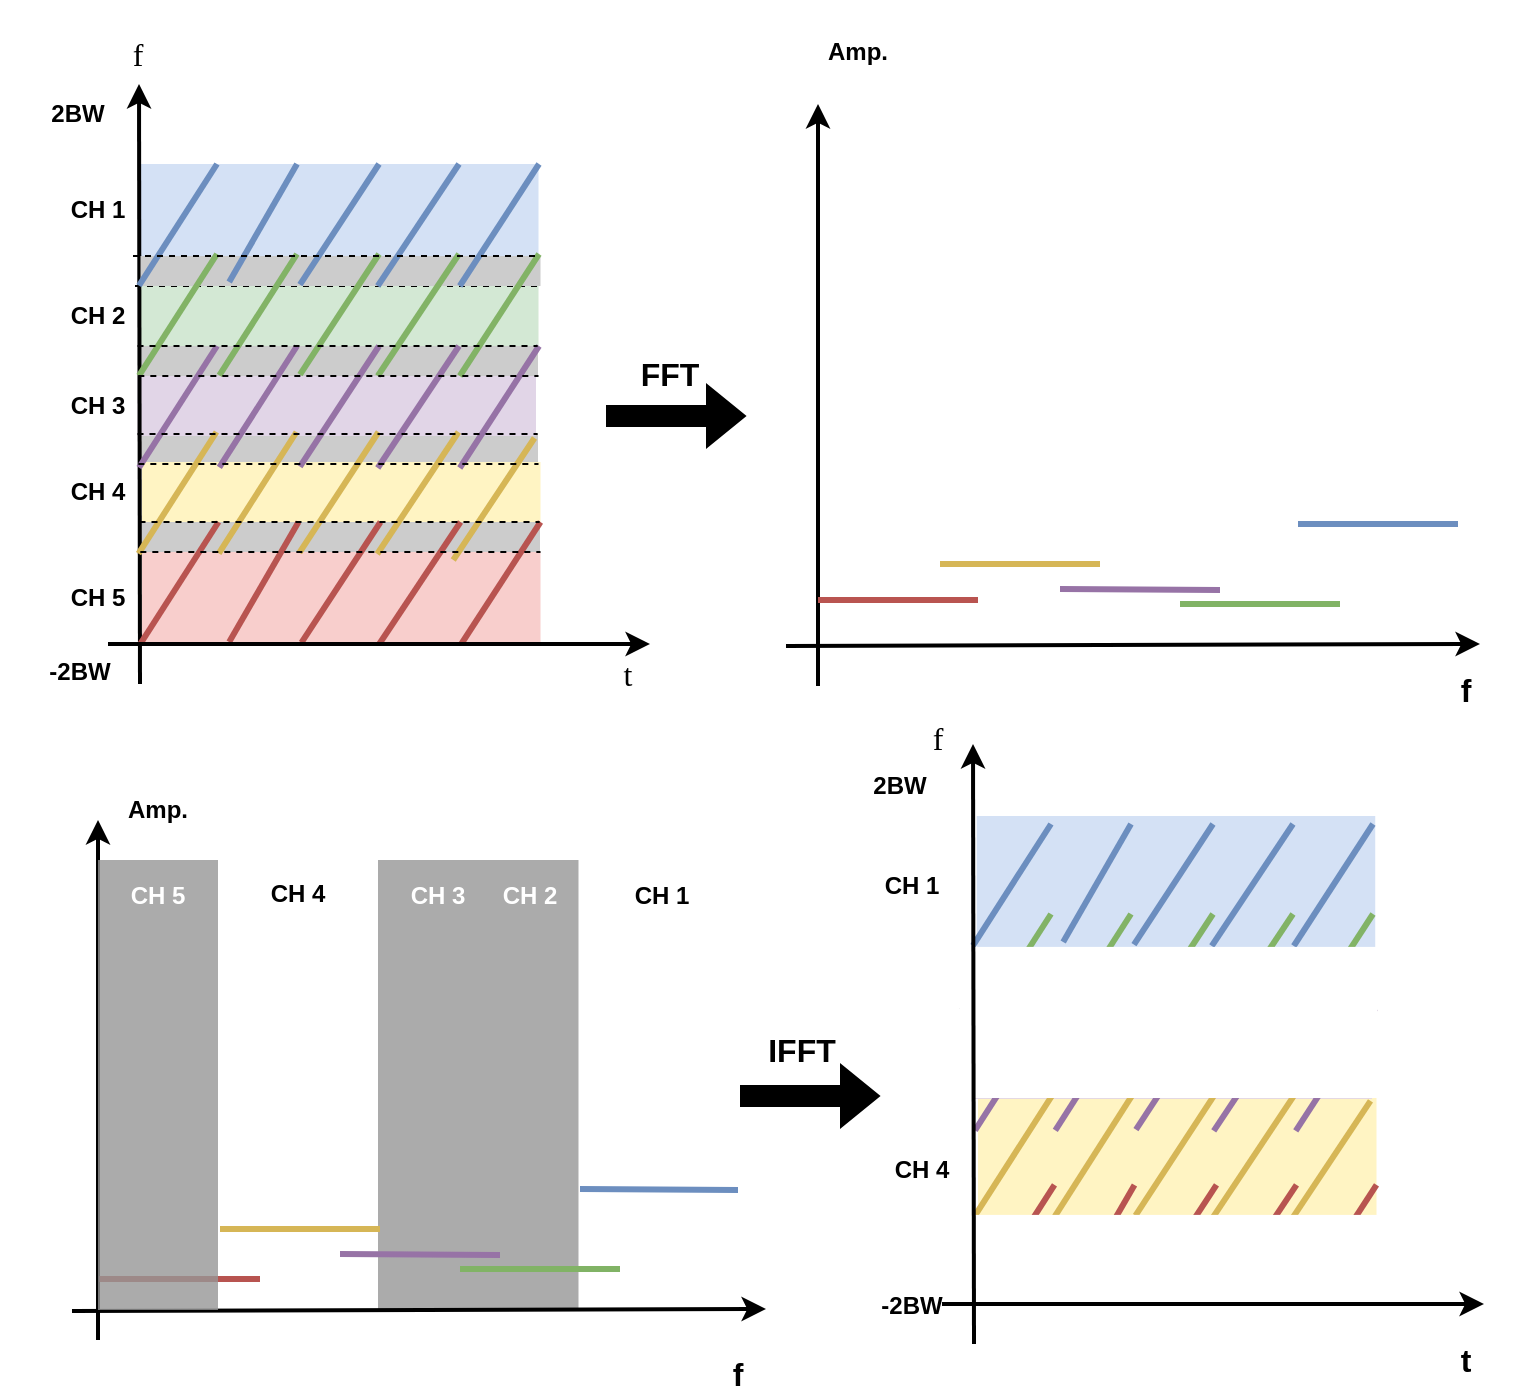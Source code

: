 <mxfile version="24.4.3" type="github">
  <diagram name="第 1 页" id="VxNEleHXGu8UuXWeugi7">
    <mxGraphModel dx="1297" dy="712" grid="1" gridSize="10" guides="1" tooltips="1" connect="1" arrows="1" fold="1" page="1" pageScale="1" pageWidth="827" pageHeight="1169" math="0" shadow="0">
      <root>
        <mxCell id="0" />
        <mxCell id="1" parent="0" />
        <mxCell id="XbkIyCVHTv0LO2_xPqWA-14" value="" style="group;strokeColor=none;fillColor=#969696;fontColor=#ffffff;container=0;dashed=1;opacity=80;" parent="1" vertex="1" connectable="0">
          <mxGeometry x="220" y="440" width="100.25" height="225" as="geometry" />
        </mxCell>
        <mxCell id="XbkIyCVHTv0LO2_xPqWA-61" value="&lt;b&gt;&lt;font style=&quot;font-size: 16px;&quot;&gt;FFT&lt;/font&gt;&lt;/b&gt;" style="text;strokeColor=none;align=center;fillColor=none;html=1;verticalAlign=middle;whiteSpace=wrap;rounded=0;" parent="1" vertex="1">
          <mxGeometry x="336" y="182" width="60" height="30" as="geometry" />
        </mxCell>
        <mxCell id="XbkIyCVHTv0LO2_xPqWA-70" value="" style="endArrow=classic;html=1;rounded=0;strokeWidth=2;" parent="1" edge="1">
          <mxGeometry width="50" height="50" relative="1" as="geometry">
            <mxPoint x="440" y="353" as="sourcePoint" />
            <mxPoint x="440" y="62" as="targetPoint" />
          </mxGeometry>
        </mxCell>
        <mxCell id="XbkIyCVHTv0LO2_xPqWA-98" value="" style="endArrow=classic;html=1;rounded=0;strokeWidth=2;" parent="1" edge="1">
          <mxGeometry width="50" height="50" relative="1" as="geometry">
            <mxPoint x="424" y="333" as="sourcePoint" />
            <mxPoint x="771" y="332" as="targetPoint" />
          </mxGeometry>
        </mxCell>
        <mxCell id="XbkIyCVHTv0LO2_xPqWA-100" value="&lt;font face=&quot;Helvetica&quot;&gt;&lt;b&gt;Amp.&lt;/b&gt;&lt;/font&gt;" style="text;strokeColor=none;align=center;fillColor=none;html=1;verticalAlign=middle;whiteSpace=wrap;rounded=0;" parent="1" vertex="1">
          <mxGeometry x="430" y="10" width="60" height="52" as="geometry" />
        </mxCell>
        <mxCell id="XbkIyCVHTv0LO2_xPqWA-101" value="&lt;font face=&quot;Helvetica&quot; style=&quot;font-size: 16px;&quot;&gt;&lt;b&gt;f&lt;/b&gt;&lt;/font&gt;" style="text;strokeColor=none;align=center;fillColor=none;html=1;verticalAlign=middle;whiteSpace=wrap;rounded=0;" parent="1" vertex="1">
          <mxGeometry x="750" y="347.5" width="28" height="14.5" as="geometry" />
        </mxCell>
        <mxCell id="XbkIyCVHTv0LO2_xPqWA-103" value="" style="endArrow=none;html=1;rounded=0;strokeWidth=3;strokeColor=#d6b656;exitX=0.008;exitY=0.972;exitDx=0;exitDy=0;exitPerimeter=0;fillColor=#f8cecc;" parent="1" edge="1">
          <mxGeometry width="50" height="50" relative="1" as="geometry">
            <mxPoint x="501.002" y="292" as="sourcePoint" />
            <mxPoint x="581" y="292" as="targetPoint" />
          </mxGeometry>
        </mxCell>
        <mxCell id="XbkIyCVHTv0LO2_xPqWA-104" value="" style="endArrow=none;html=1;rounded=0;strokeWidth=3;strokeColor=#9773a6;exitX=0.008;exitY=0.972;exitDx=0;exitDy=0;exitPerimeter=0;fillColor=#f8cecc;" parent="1" edge="1">
          <mxGeometry width="50" height="50" relative="1" as="geometry">
            <mxPoint x="561.002" y="304.5" as="sourcePoint" />
            <mxPoint x="641" y="305" as="targetPoint" />
          </mxGeometry>
        </mxCell>
        <mxCell id="XbkIyCVHTv0LO2_xPqWA-105" value="" style="endArrow=none;html=1;rounded=0;strokeWidth=3;strokeColor=#81b365;exitX=0.008;exitY=0.972;exitDx=0;exitDy=0;exitPerimeter=0;fillColor=#f8cecc;" parent="1" edge="1">
          <mxGeometry width="50" height="50" relative="1" as="geometry">
            <mxPoint x="621.002" y="312" as="sourcePoint" />
            <mxPoint x="701" y="312" as="targetPoint" />
          </mxGeometry>
        </mxCell>
        <mxCell id="XbkIyCVHTv0LO2_xPqWA-106" value="" style="endArrow=none;html=1;rounded=0;strokeWidth=3;strokeColor=#6c8ebf;exitX=0.008;exitY=0.972;exitDx=0;exitDy=0;exitPerimeter=0;fillColor=#f8cecc;" parent="1" edge="1">
          <mxGeometry width="50" height="50" relative="1" as="geometry">
            <mxPoint x="680.002" y="272" as="sourcePoint" />
            <mxPoint x="760" y="272" as="targetPoint" />
          </mxGeometry>
        </mxCell>
        <mxCell id="31BAXKI34DxPGChQAaCB-3" value="" style="endArrow=classic;html=1;rounded=0;strokeWidth=2;" edge="1" parent="1">
          <mxGeometry width="50" height="50" relative="1" as="geometry">
            <mxPoint x="80" y="680" as="sourcePoint" />
            <mxPoint x="80" y="420" as="targetPoint" />
          </mxGeometry>
        </mxCell>
        <mxCell id="31BAXKI34DxPGChQAaCB-4" value="" style="endArrow=classic;html=1;rounded=0;strokeWidth=2;" edge="1" parent="1">
          <mxGeometry width="50" height="50" relative="1" as="geometry">
            <mxPoint x="67" y="665.5" as="sourcePoint" />
            <mxPoint x="414" y="664.5" as="targetPoint" />
          </mxGeometry>
        </mxCell>
        <mxCell id="31BAXKI34DxPGChQAaCB-5" value="&lt;font face=&quot;Helvetica&quot;&gt;&lt;b&gt;Amp.&lt;/b&gt;&lt;/font&gt;" style="text;strokeColor=none;align=center;fillColor=none;html=1;verticalAlign=middle;whiteSpace=wrap;rounded=0;" vertex="1" parent="1">
          <mxGeometry x="80" y="400" width="60" height="30" as="geometry" />
        </mxCell>
        <mxCell id="31BAXKI34DxPGChQAaCB-6" value="&lt;font face=&quot;Helvetica&quot; style=&quot;font-size: 16px;&quot;&gt;&lt;b&gt;f&lt;/b&gt;&lt;/font&gt;" style="text;strokeColor=none;align=center;fillColor=none;html=1;verticalAlign=middle;whiteSpace=wrap;rounded=0;" vertex="1" parent="1">
          <mxGeometry x="386" y="690" width="28" height="14.5" as="geometry" />
        </mxCell>
        <mxCell id="31BAXKI34DxPGChQAaCB-7" value="" style="endArrow=none;html=1;rounded=0;strokeWidth=3;strokeColor=#b85450;exitX=0.008;exitY=0.972;exitDx=0;exitDy=0;exitPerimeter=0;fillColor=#f8cecc;" edge="1" parent="1">
          <mxGeometry width="50" height="50" relative="1" as="geometry">
            <mxPoint x="80.752" y="649.5" as="sourcePoint" />
            <mxPoint x="161" y="649.5" as="targetPoint" />
          </mxGeometry>
        </mxCell>
        <mxCell id="31BAXKI34DxPGChQAaCB-8" value="" style="endArrow=none;html=1;rounded=0;strokeWidth=3;strokeColor=#d6b656;exitX=0.008;exitY=0.972;exitDx=0;exitDy=0;exitPerimeter=0;fillColor=#f8cecc;" edge="1" parent="1">
          <mxGeometry width="50" height="50" relative="1" as="geometry">
            <mxPoint x="141.002" y="624.5" as="sourcePoint" />
            <mxPoint x="221" y="624.5" as="targetPoint" />
          </mxGeometry>
        </mxCell>
        <mxCell id="31BAXKI34DxPGChQAaCB-9" value="" style="endArrow=none;html=1;rounded=0;strokeWidth=3;strokeColor=#9773a6;exitX=0.008;exitY=0.972;exitDx=0;exitDy=0;exitPerimeter=0;fillColor=#f8cecc;" edge="1" parent="1">
          <mxGeometry width="50" height="50" relative="1" as="geometry">
            <mxPoint x="201.002" y="637" as="sourcePoint" />
            <mxPoint x="281" y="637.5" as="targetPoint" />
          </mxGeometry>
        </mxCell>
        <mxCell id="31BAXKI34DxPGChQAaCB-10" value="" style="endArrow=none;html=1;rounded=0;strokeWidth=3;strokeColor=#81b365;exitX=0.008;exitY=0.972;exitDx=0;exitDy=0;exitPerimeter=0;fillColor=#f8cecc;" edge="1" parent="1">
          <mxGeometry width="50" height="50" relative="1" as="geometry">
            <mxPoint x="261.002" y="644.5" as="sourcePoint" />
            <mxPoint x="341" y="644.5" as="targetPoint" />
          </mxGeometry>
        </mxCell>
        <mxCell id="31BAXKI34DxPGChQAaCB-11" value="" style="endArrow=none;html=1;rounded=0;strokeWidth=3;strokeColor=#6c8ebf;exitX=0.008;exitY=0.972;exitDx=0;exitDy=0;exitPerimeter=0;fillColor=#f8cecc;" edge="1" parent="1">
          <mxGeometry width="50" height="50" relative="1" as="geometry">
            <mxPoint x="321.002" y="604.5" as="sourcePoint" />
            <mxPoint x="400" y="605" as="targetPoint" />
          </mxGeometry>
        </mxCell>
        <mxCell id="31BAXKI34DxPGChQAaCB-13" value="&lt;font face=&quot;Times New Roman&quot; style=&quot;font-size: 16px;&quot;&gt;f&lt;/font&gt;" style="text;strokeColor=none;align=center;fillColor=none;html=1;verticalAlign=middle;whiteSpace=wrap;rounded=0;" vertex="1" parent="1">
          <mxGeometry x="70" y="22" width="60" height="30" as="geometry" />
        </mxCell>
        <mxCell id="31BAXKI34DxPGChQAaCB-14" value="" style="rounded=0;whiteSpace=wrap;html=1;strokeColor=none;container=0;" vertex="1" parent="1">
          <mxGeometry x="31" y="112" width="200.5" height="10" as="geometry" />
        </mxCell>
        <mxCell id="31BAXKI34DxPGChQAaCB-15" value="" style="group;strokeColor=none;" vertex="1" connectable="0" parent="1">
          <mxGeometry x="60.5" y="52" width="295.5" height="320" as="geometry" />
        </mxCell>
        <mxCell id="31BAXKI34DxPGChQAaCB-16" value="" style="group;strokeColor=none;fillColor=#CCCCCC;fontColor=#ffffff;container=0;" vertex="1" connectable="0" parent="31BAXKI34DxPGChQAaCB-15">
          <mxGeometry x="40.5" y="219" width="200" height="15" as="geometry" />
        </mxCell>
        <mxCell id="31BAXKI34DxPGChQAaCB-17" value="" style="group;strokeColor=none;fillColor=#CCCCCC;fontColor=#ffffff;container=0;" vertex="1" connectable="0" parent="31BAXKI34DxPGChQAaCB-15">
          <mxGeometry x="39.5" y="175" width="200" height="15" as="geometry" />
        </mxCell>
        <mxCell id="31BAXKI34DxPGChQAaCB-18" value="" style="group;strokeColor=none;fillColor=#CCCCCC;fontColor=#ffffff;container=0;" vertex="1" connectable="0" parent="31BAXKI34DxPGChQAaCB-15">
          <mxGeometry x="39.5" y="131" width="200" height="15" as="geometry" />
        </mxCell>
        <mxCell id="31BAXKI34DxPGChQAaCB-19" value="" style="rounded=0;whiteSpace=wrap;html=1;fillColor=#F8CECC;strokeColor=none;container=0;" vertex="1" parent="31BAXKI34DxPGChQAaCB-15">
          <mxGeometry x="41.502" y="234" width="199.25" height="45" as="geometry" />
        </mxCell>
        <mxCell id="31BAXKI34DxPGChQAaCB-20" value="" style="rounded=0;whiteSpace=wrap;html=1;fillColor=#FFF4C3;strokeColor=none;container=0;" vertex="1" parent="31BAXKI34DxPGChQAaCB-15">
          <mxGeometry x="41.502" y="189" width="199.25" height="30" as="geometry" />
        </mxCell>
        <mxCell id="31BAXKI34DxPGChQAaCB-21" value="" style="rounded=0;whiteSpace=wrap;html=1;fillColor=#E1D5E7;strokeColor=none;container=0;" vertex="1" parent="31BAXKI34DxPGChQAaCB-15">
          <mxGeometry x="39.252" y="146" width="199.25" height="30" as="geometry" />
        </mxCell>
        <mxCell id="31BAXKI34DxPGChQAaCB-22" value="" style="rounded=0;whiteSpace=wrap;html=1;fillColor=#D4E1F5;strokeColor=none;container=0;" vertex="1" parent="31BAXKI34DxPGChQAaCB-15">
          <mxGeometry x="40.502" y="40" width="199.25" height="46" as="geometry" />
        </mxCell>
        <mxCell id="31BAXKI34DxPGChQAaCB-23" value="" style="rounded=0;whiteSpace=wrap;html=1;fillColor=#D3E8D4;strokeColor=none;container=0;" vertex="1" parent="31BAXKI34DxPGChQAaCB-15">
          <mxGeometry x="40.502" y="101" width="199.25" height="30" as="geometry" />
        </mxCell>
        <mxCell id="31BAXKI34DxPGChQAaCB-24" value="" style="endArrow=none;dashed=1;html=1;rounded=0;strokeColor=#000000;" edge="1" parent="31BAXKI34DxPGChQAaCB-15">
          <mxGeometry width="50" height="50" relative="1" as="geometry">
            <mxPoint x="38" y="101" as="sourcePoint" />
            <mxPoint x="240" y="101" as="targetPoint" />
          </mxGeometry>
        </mxCell>
        <mxCell id="31BAXKI34DxPGChQAaCB-25" value="" style="endArrow=none;html=1;rounded=0;strokeWidth=3;strokeColor=#d6b656;fillColor=#fff2cc;" edge="1" parent="31BAXKI34DxPGChQAaCB-15">
          <mxGeometry width="50" height="50" relative="1" as="geometry">
            <mxPoint x="197.12" y="238" as="sourcePoint" />
            <mxPoint x="237.75" y="177" as="targetPoint" />
          </mxGeometry>
        </mxCell>
        <mxCell id="31BAXKI34DxPGChQAaCB-26" value="" style="endArrow=classic;html=1;rounded=0;strokeWidth=2;" edge="1" parent="31BAXKI34DxPGChQAaCB-15">
          <mxGeometry width="50" height="50" relative="1" as="geometry">
            <mxPoint x="40.5" y="300" as="sourcePoint" />
            <mxPoint x="40" as="targetPoint" />
          </mxGeometry>
        </mxCell>
        <mxCell id="31BAXKI34DxPGChQAaCB-27" value="" style="group;strokeColor=none;fillColor=#CCCCCC;fontColor=#ffffff;container=0;" vertex="1" connectable="0" parent="31BAXKI34DxPGChQAaCB-15">
          <mxGeometry x="40.75" y="86" width="200" height="15" as="geometry" />
        </mxCell>
        <mxCell id="31BAXKI34DxPGChQAaCB-30" value="" style="endArrow=none;html=1;rounded=0;strokeWidth=3;strokeColor=#6c8ebf;exitX=0.008;exitY=0.972;exitDx=0;exitDy=0;exitPerimeter=0;fillColor=#dae8fc;" edge="1" parent="31BAXKI34DxPGChQAaCB-15">
          <mxGeometry width="50" height="50" relative="1" as="geometry">
            <mxPoint x="40.002" y="100.76" as="sourcePoint" />
            <mxPoint x="79" y="40" as="targetPoint" />
          </mxGeometry>
        </mxCell>
        <mxCell id="31BAXKI34DxPGChQAaCB-31" value="" style="endArrow=none;html=1;rounded=0;strokeWidth=3;strokeColor=#6c8ebf;exitX=0.127;exitY=0.984;exitDx=0;exitDy=0;exitPerimeter=0;fillColor=#dae8fc;" edge="1" parent="31BAXKI34DxPGChQAaCB-15">
          <mxGeometry width="50" height="50" relative="1" as="geometry">
            <mxPoint x="85.08" y="99.04" as="sourcePoint" />
            <mxPoint x="119" y="40" as="targetPoint" />
          </mxGeometry>
        </mxCell>
        <mxCell id="31BAXKI34DxPGChQAaCB-32" value="" style="endArrow=none;html=1;rounded=0;strokeWidth=3;strokeColor=#6c8ebf;exitX=0.264;exitY=0.979;exitDx=0;exitDy=0;exitPerimeter=0;fillColor=#dae8fc;" edge="1" parent="31BAXKI34DxPGChQAaCB-15">
          <mxGeometry width="50" height="50" relative="1" as="geometry">
            <mxPoint x="120.476" y="100.32" as="sourcePoint" />
            <mxPoint x="160" y="40" as="targetPoint" />
          </mxGeometry>
        </mxCell>
        <mxCell id="31BAXKI34DxPGChQAaCB-33" value="" style="endArrow=none;html=1;rounded=0;strokeWidth=3;strokeColor=#6c8ebf;fillColor=#dae8fc;" edge="1" parent="31BAXKI34DxPGChQAaCB-15">
          <mxGeometry width="50" height="50" relative="1" as="geometry">
            <mxPoint x="159.37" y="101" as="sourcePoint" />
            <mxPoint x="200" y="40" as="targetPoint" />
          </mxGeometry>
        </mxCell>
        <mxCell id="31BAXKI34DxPGChQAaCB-34" value="" style="endArrow=none;html=1;rounded=0;strokeWidth=3;strokeColor=#6c8ebf;fillColor=#dae8fc;" edge="1" parent="31BAXKI34DxPGChQAaCB-15">
          <mxGeometry width="50" height="50" relative="1" as="geometry">
            <mxPoint x="200.37" y="101" as="sourcePoint" />
            <mxPoint x="240" y="40" as="targetPoint" />
          </mxGeometry>
        </mxCell>
        <mxCell id="31BAXKI34DxPGChQAaCB-35" value="" style="endArrow=none;html=1;rounded=0;strokeWidth=3;strokeColor=#82b366;exitX=0.008;exitY=0.972;exitDx=0;exitDy=0;exitPerimeter=0;fillColor=#d5e8d4;" edge="1" parent="31BAXKI34DxPGChQAaCB-15">
          <mxGeometry width="50" height="50" relative="1" as="geometry">
            <mxPoint x="40.002" y="145.76" as="sourcePoint" />
            <mxPoint x="79" y="85" as="targetPoint" />
          </mxGeometry>
        </mxCell>
        <mxCell id="31BAXKI34DxPGChQAaCB-36" value="" style="endArrow=none;html=1;rounded=0;strokeWidth=3;strokeColor=#82b366;exitX=0.127;exitY=0.984;exitDx=0;exitDy=0;exitPerimeter=0;fillColor=#d5e8d4;" edge="1" parent="31BAXKI34DxPGChQAaCB-15">
          <mxGeometry width="50" height="50" relative="1" as="geometry">
            <mxPoint x="80.153" y="145.72" as="sourcePoint" />
            <mxPoint x="119" y="85" as="targetPoint" />
          </mxGeometry>
        </mxCell>
        <mxCell id="31BAXKI34DxPGChQAaCB-37" value="" style="endArrow=none;html=1;rounded=0;strokeWidth=3;strokeColor=#82b366;exitX=0.264;exitY=0.979;exitDx=0;exitDy=0;exitPerimeter=0;fillColor=#d5e8d4;" edge="1" parent="31BAXKI34DxPGChQAaCB-15">
          <mxGeometry width="50" height="50" relative="1" as="geometry">
            <mxPoint x="120.476" y="145.32" as="sourcePoint" />
            <mxPoint x="160" y="85" as="targetPoint" />
          </mxGeometry>
        </mxCell>
        <mxCell id="31BAXKI34DxPGChQAaCB-38" value="" style="endArrow=none;html=1;rounded=0;strokeWidth=3;strokeColor=#82b366;fillColor=#d5e8d4;" edge="1" parent="31BAXKI34DxPGChQAaCB-15">
          <mxGeometry width="50" height="50" relative="1" as="geometry">
            <mxPoint x="159.37" y="146" as="sourcePoint" />
            <mxPoint x="200" y="85" as="targetPoint" />
          </mxGeometry>
        </mxCell>
        <mxCell id="31BAXKI34DxPGChQAaCB-39" value="" style="endArrow=none;html=1;rounded=0;strokeWidth=3;strokeColor=#82b366;fillColor=#d5e8d4;" edge="1" parent="31BAXKI34DxPGChQAaCB-15">
          <mxGeometry width="50" height="50" relative="1" as="geometry">
            <mxPoint x="200.37" y="146" as="sourcePoint" />
            <mxPoint x="240" y="85" as="targetPoint" />
          </mxGeometry>
        </mxCell>
        <mxCell id="31BAXKI34DxPGChQAaCB-40" value="" style="endArrow=none;html=1;rounded=0;strokeWidth=3;strokeColor=#9673a6;exitX=0.008;exitY=0.972;exitDx=0;exitDy=0;exitPerimeter=0;fillColor=#e1d5e7;" edge="1" parent="31BAXKI34DxPGChQAaCB-15">
          <mxGeometry width="50" height="50" relative="1" as="geometry">
            <mxPoint x="40.002" y="191.76" as="sourcePoint" />
            <mxPoint x="79" y="131" as="targetPoint" />
          </mxGeometry>
        </mxCell>
        <mxCell id="31BAXKI34DxPGChQAaCB-41" value="" style="endArrow=none;html=1;rounded=0;strokeWidth=3;strokeColor=#9673a6;exitX=0.127;exitY=0.984;exitDx=0;exitDy=0;exitPerimeter=0;fillColor=#e1d5e7;" edge="1" parent="31BAXKI34DxPGChQAaCB-15">
          <mxGeometry width="50" height="50" relative="1" as="geometry">
            <mxPoint x="80.153" y="191.72" as="sourcePoint" />
            <mxPoint x="119" y="131" as="targetPoint" />
          </mxGeometry>
        </mxCell>
        <mxCell id="31BAXKI34DxPGChQAaCB-42" value="" style="endArrow=none;html=1;rounded=0;strokeWidth=3;strokeColor=#9673a6;exitX=0.264;exitY=0.979;exitDx=0;exitDy=0;exitPerimeter=0;fillColor=#e1d5e7;" edge="1" parent="31BAXKI34DxPGChQAaCB-15">
          <mxGeometry width="50" height="50" relative="1" as="geometry">
            <mxPoint x="120.476" y="191.32" as="sourcePoint" />
            <mxPoint x="160" y="131" as="targetPoint" />
          </mxGeometry>
        </mxCell>
        <mxCell id="31BAXKI34DxPGChQAaCB-43" value="" style="endArrow=none;html=1;rounded=0;strokeWidth=3;strokeColor=#9673a6;fillColor=#e1d5e7;" edge="1" parent="31BAXKI34DxPGChQAaCB-15">
          <mxGeometry width="50" height="50" relative="1" as="geometry">
            <mxPoint x="159.37" y="192" as="sourcePoint" />
            <mxPoint x="200" y="131" as="targetPoint" />
          </mxGeometry>
        </mxCell>
        <mxCell id="31BAXKI34DxPGChQAaCB-44" value="" style="endArrow=none;html=1;rounded=0;strokeWidth=3;strokeColor=#9673a6;fillColor=#e1d5e7;" edge="1" parent="31BAXKI34DxPGChQAaCB-15">
          <mxGeometry width="50" height="50" relative="1" as="geometry">
            <mxPoint x="200.37" y="192" as="sourcePoint" />
            <mxPoint x="240" y="131" as="targetPoint" />
          </mxGeometry>
        </mxCell>
        <mxCell id="31BAXKI34DxPGChQAaCB-45" value="" style="endArrow=none;html=1;rounded=0;strokeWidth=3;strokeColor=#d6b656;exitX=0.008;exitY=0.972;exitDx=0;exitDy=0;exitPerimeter=0;fillColor=#fff2cc;" edge="1" parent="31BAXKI34DxPGChQAaCB-15">
          <mxGeometry width="50" height="50" relative="1" as="geometry">
            <mxPoint x="39.752" y="234.76" as="sourcePoint" />
            <mxPoint x="78.75" y="174" as="targetPoint" />
          </mxGeometry>
        </mxCell>
        <mxCell id="31BAXKI34DxPGChQAaCB-46" value="" style="endArrow=none;html=1;rounded=0;strokeWidth=3;strokeColor=#d6b656;exitX=0.127;exitY=0.984;exitDx=0;exitDy=0;exitPerimeter=0;fillColor=#fff2cc;" edge="1" parent="31BAXKI34DxPGChQAaCB-15">
          <mxGeometry width="50" height="50" relative="1" as="geometry">
            <mxPoint x="79.903" y="234.72" as="sourcePoint" />
            <mxPoint x="118.75" y="174" as="targetPoint" />
          </mxGeometry>
        </mxCell>
        <mxCell id="31BAXKI34DxPGChQAaCB-47" value="" style="endArrow=none;html=1;rounded=0;strokeWidth=3;strokeColor=#d6b656;exitX=0.264;exitY=0.979;exitDx=0;exitDy=0;exitPerimeter=0;fillColor=#fff2cc;" edge="1" parent="31BAXKI34DxPGChQAaCB-15">
          <mxGeometry width="50" height="50" relative="1" as="geometry">
            <mxPoint x="120.226" y="234.32" as="sourcePoint" />
            <mxPoint x="159.75" y="174" as="targetPoint" />
          </mxGeometry>
        </mxCell>
        <mxCell id="31BAXKI34DxPGChQAaCB-48" value="" style="endArrow=none;html=1;rounded=0;strokeWidth=3;strokeColor=#d6b656;fillColor=#fff2cc;" edge="1" parent="31BAXKI34DxPGChQAaCB-15">
          <mxGeometry width="50" height="50" relative="1" as="geometry">
            <mxPoint x="159.12" y="235" as="sourcePoint" />
            <mxPoint x="199.75" y="174" as="targetPoint" />
          </mxGeometry>
        </mxCell>
        <mxCell id="31BAXKI34DxPGChQAaCB-49" value="" style="endArrow=none;html=1;rounded=0;strokeWidth=3;strokeColor=#b85450;exitX=0.008;exitY=0.972;exitDx=0;exitDy=0;exitPerimeter=0;fillColor=#f8cecc;" edge="1" parent="31BAXKI34DxPGChQAaCB-15">
          <mxGeometry width="50" height="50" relative="1" as="geometry">
            <mxPoint x="40.752" y="279.76" as="sourcePoint" />
            <mxPoint x="79.75" y="219" as="targetPoint" />
          </mxGeometry>
        </mxCell>
        <mxCell id="31BAXKI34DxPGChQAaCB-50" value="" style="endArrow=none;html=1;rounded=0;strokeWidth=3;strokeColor=#b85450;exitX=0.127;exitY=0.984;exitDx=0;exitDy=0;exitPerimeter=0;fillColor=#f8cecc;" edge="1" parent="31BAXKI34DxPGChQAaCB-15">
          <mxGeometry width="50" height="50" relative="1" as="geometry">
            <mxPoint x="85.08" y="279.04" as="sourcePoint" />
            <mxPoint x="119.75" y="219" as="targetPoint" />
          </mxGeometry>
        </mxCell>
        <mxCell id="31BAXKI34DxPGChQAaCB-51" value="" style="endArrow=none;html=1;rounded=0;strokeWidth=3;strokeColor=#b85450;exitX=0.264;exitY=0.979;exitDx=0;exitDy=0;exitPerimeter=0;fillColor=#f8cecc;" edge="1" parent="31BAXKI34DxPGChQAaCB-15">
          <mxGeometry width="50" height="50" relative="1" as="geometry">
            <mxPoint x="121.226" y="279.32" as="sourcePoint" />
            <mxPoint x="160.75" y="219" as="targetPoint" />
          </mxGeometry>
        </mxCell>
        <mxCell id="31BAXKI34DxPGChQAaCB-52" value="" style="endArrow=none;html=1;rounded=0;strokeWidth=3;strokeColor=#b85450;fillColor=#f8cecc;" edge="1" parent="31BAXKI34DxPGChQAaCB-15">
          <mxGeometry width="50" height="50" relative="1" as="geometry">
            <mxPoint x="160.12" y="280" as="sourcePoint" />
            <mxPoint x="200.75" y="219" as="targetPoint" />
          </mxGeometry>
        </mxCell>
        <mxCell id="31BAXKI34DxPGChQAaCB-53" value="" style="endArrow=none;html=1;rounded=0;strokeWidth=3;strokeColor=#b85450;fillColor=#f8cecc;" edge="1" parent="31BAXKI34DxPGChQAaCB-15">
          <mxGeometry width="50" height="50" relative="1" as="geometry">
            <mxPoint x="201.12" y="280" as="sourcePoint" />
            <mxPoint x="240.75" y="219" as="targetPoint" />
          </mxGeometry>
        </mxCell>
        <mxCell id="31BAXKI34DxPGChQAaCB-54" value="" style="endArrow=none;html=1;rounded=0;strokeWidth=3;strokeColor=#6c8ebf;exitX=0.127;exitY=0.984;exitDx=0;exitDy=0;exitPerimeter=0;fillColor=#dae8fc;" edge="1" parent="31BAXKI34DxPGChQAaCB-15">
          <mxGeometry width="50" height="50" relative="1" as="geometry">
            <mxPoint x="80.153" y="100.72" as="sourcePoint" />
            <mxPoint x="80.618" y="100.0" as="targetPoint" />
          </mxGeometry>
        </mxCell>
        <mxCell id="31BAXKI34DxPGChQAaCB-57" value="" style="endArrow=none;html=1;rounded=0;strokeWidth=3;strokeColor=#b85450;exitX=0.127;exitY=0.984;exitDx=0;exitDy=0;exitPerimeter=0;fillColor=#f8cecc;" edge="1" parent="31BAXKI34DxPGChQAaCB-15">
          <mxGeometry width="50" height="50" relative="1" as="geometry">
            <mxPoint x="80.903" y="279.72" as="sourcePoint" />
            <mxPoint x="80.723" y="280" as="targetPoint" />
          </mxGeometry>
        </mxCell>
        <mxCell id="31BAXKI34DxPGChQAaCB-58" value="" style="endArrow=none;dashed=1;html=1;rounded=0;strokeColor=#000000;" edge="1" parent="31BAXKI34DxPGChQAaCB-15">
          <mxGeometry width="50" height="50" relative="1" as="geometry">
            <mxPoint x="37" y="86" as="sourcePoint" />
            <mxPoint x="240" y="86" as="targetPoint" />
          </mxGeometry>
        </mxCell>
        <mxCell id="31BAXKI34DxPGChQAaCB-59" value="" style="endArrow=classic;html=1;rounded=0;strokeWidth=2;" edge="1" parent="31BAXKI34DxPGChQAaCB-15">
          <mxGeometry width="50" height="50" relative="1" as="geometry">
            <mxPoint x="24.5" y="280" as="sourcePoint" />
            <mxPoint x="295.5" y="280" as="targetPoint" />
          </mxGeometry>
        </mxCell>
        <mxCell id="31BAXKI34DxPGChQAaCB-60" value="" style="endArrow=none;dashed=1;html=1;rounded=0;strokeColor=#000000;" edge="1" parent="31BAXKI34DxPGChQAaCB-15">
          <mxGeometry width="50" height="50" relative="1" as="geometry">
            <mxPoint x="40.252" y="219" as="sourcePoint" />
            <mxPoint x="240.337" y="219" as="targetPoint" />
          </mxGeometry>
        </mxCell>
        <mxCell id="31BAXKI34DxPGChQAaCB-61" value="" style="endArrow=none;dashed=1;html=1;rounded=0;strokeColor=#000000;" edge="1" parent="31BAXKI34DxPGChQAaCB-15">
          <mxGeometry width="50" height="50" relative="1" as="geometry">
            <mxPoint x="40.667" y="234" as="sourcePoint" />
            <mxPoint x="240.752" y="234" as="targetPoint" />
          </mxGeometry>
        </mxCell>
        <mxCell id="31BAXKI34DxPGChQAaCB-62" value="" style="endArrow=none;dashed=1;html=1;rounded=0;strokeColor=#000000;" edge="1" parent="31BAXKI34DxPGChQAaCB-15">
          <mxGeometry width="50" height="50" relative="1" as="geometry">
            <mxPoint x="39.252" y="175" as="sourcePoint" />
            <mxPoint x="239.337" y="175" as="targetPoint" />
          </mxGeometry>
        </mxCell>
        <mxCell id="31BAXKI34DxPGChQAaCB-63" value="" style="endArrow=none;dashed=1;html=1;rounded=0;strokeColor=#000000;" edge="1" parent="31BAXKI34DxPGChQAaCB-15">
          <mxGeometry width="50" height="50" relative="1" as="geometry">
            <mxPoint x="39.667" y="190" as="sourcePoint" />
            <mxPoint x="239.752" y="190" as="targetPoint" />
          </mxGeometry>
        </mxCell>
        <mxCell id="31BAXKI34DxPGChQAaCB-64" value="" style="endArrow=none;dashed=1;html=1;rounded=0;strokeColor=#000000;" edge="1" parent="31BAXKI34DxPGChQAaCB-15">
          <mxGeometry width="50" height="50" relative="1" as="geometry">
            <mxPoint x="39.252" y="131" as="sourcePoint" />
            <mxPoint x="239.337" y="131" as="targetPoint" />
          </mxGeometry>
        </mxCell>
        <mxCell id="31BAXKI34DxPGChQAaCB-65" value="" style="endArrow=none;dashed=1;html=1;rounded=0;strokeColor=#000000;" edge="1" parent="31BAXKI34DxPGChQAaCB-15">
          <mxGeometry width="50" height="50" relative="1" as="geometry">
            <mxPoint x="39.667" y="146" as="sourcePoint" />
            <mxPoint x="239.752" y="146" as="targetPoint" />
          </mxGeometry>
        </mxCell>
        <mxCell id="31BAXKI34DxPGChQAaCB-68" value="&lt;b&gt;-2BW&lt;/b&gt;" style="text;strokeColor=none;align=center;fillColor=none;html=1;verticalAlign=middle;whiteSpace=wrap;rounded=0;" vertex="1" parent="31BAXKI34DxPGChQAaCB-15">
          <mxGeometry x="-19.5" y="279" width="60" height="30" as="geometry" />
        </mxCell>
        <mxCell id="31BAXKI34DxPGChQAaCB-214" value="&lt;b&gt;CH 1&lt;/b&gt;" style="text;strokeColor=none;align=center;fillColor=none;html=1;verticalAlign=middle;whiteSpace=wrap;rounded=0;" vertex="1" parent="31BAXKI34DxPGChQAaCB-15">
          <mxGeometry x="-10.5" y="48" width="60" height="30" as="geometry" />
        </mxCell>
        <mxCell id="31BAXKI34DxPGChQAaCB-215" value="&lt;b&gt;CH 2&lt;/b&gt;" style="text;strokeColor=none;align=center;fillColor=none;html=1;verticalAlign=middle;whiteSpace=wrap;rounded=0;" vertex="1" parent="31BAXKI34DxPGChQAaCB-15">
          <mxGeometry x="-10.5" y="101" width="60" height="30" as="geometry" />
        </mxCell>
        <mxCell id="31BAXKI34DxPGChQAaCB-216" value="&lt;b&gt;CH 3&lt;/b&gt;" style="text;strokeColor=none;align=center;fillColor=none;html=1;verticalAlign=middle;whiteSpace=wrap;rounded=0;" vertex="1" parent="31BAXKI34DxPGChQAaCB-15">
          <mxGeometry x="-10.5" y="146" width="60" height="30" as="geometry" />
        </mxCell>
        <mxCell id="31BAXKI34DxPGChQAaCB-217" value="&lt;b&gt;CH 4&lt;/b&gt;" style="text;strokeColor=none;align=center;fillColor=none;html=1;verticalAlign=middle;whiteSpace=wrap;rounded=0;" vertex="1" parent="31BAXKI34DxPGChQAaCB-15">
          <mxGeometry x="-10.5" y="189" width="60" height="30" as="geometry" />
        </mxCell>
        <mxCell id="31BAXKI34DxPGChQAaCB-218" value="&lt;b&gt;CH 5&lt;/b&gt;" style="text;strokeColor=none;align=center;fillColor=none;html=1;verticalAlign=middle;whiteSpace=wrap;rounded=0;" vertex="1" parent="31BAXKI34DxPGChQAaCB-15">
          <mxGeometry x="-10.5" y="241.5" width="60" height="30" as="geometry" />
        </mxCell>
        <mxCell id="31BAXKI34DxPGChQAaCB-12" value="&lt;b&gt;2BW&lt;/b&gt;" style="text;strokeColor=none;align=center;fillColor=none;html=1;verticalAlign=middle;whiteSpace=wrap;rounded=0;" vertex="1" parent="31BAXKI34DxPGChQAaCB-15">
          <mxGeometry x="-20.75" width="60" height="30" as="geometry" />
        </mxCell>
        <mxCell id="31BAXKI34DxPGChQAaCB-70" value="&lt;font face=&quot;Times New Roman&quot; style=&quot;font-size: 16px;&quot;&gt;t&lt;/font&gt;" style="text;strokeColor=none;align=center;fillColor=none;html=1;verticalAlign=middle;whiteSpace=wrap;rounded=0;" vertex="1" parent="1">
          <mxGeometry x="315" y="332" width="60" height="30" as="geometry" />
        </mxCell>
        <mxCell id="31BAXKI34DxPGChQAaCB-80" value="&lt;b&gt;&lt;font style=&quot;font-size: 16px;&quot;&gt;IFFT&lt;/font&gt;&lt;/b&gt;" style="text;strokeColor=none;align=center;fillColor=none;html=1;verticalAlign=middle;whiteSpace=wrap;rounded=0;" vertex="1" parent="1">
          <mxGeometry x="401.5" y="520" width="60" height="30" as="geometry" />
        </mxCell>
        <mxCell id="31BAXKI34DxPGChQAaCB-81" value="&lt;b&gt;2BW&lt;/b&gt;" style="text;strokeColor=none;align=center;fillColor=none;html=1;verticalAlign=middle;whiteSpace=wrap;rounded=0;" vertex="1" parent="1">
          <mxGeometry x="451" y="388" width="60" height="30" as="geometry" />
        </mxCell>
        <mxCell id="31BAXKI34DxPGChQAaCB-82" value="&lt;font face=&quot;Times New Roman&quot; style=&quot;font-size: 16px;&quot;&gt;f&lt;/font&gt;" style="text;strokeColor=none;align=center;fillColor=none;html=1;verticalAlign=middle;whiteSpace=wrap;rounded=0;" vertex="1" parent="1">
          <mxGeometry x="470" y="350" width="60" height="57.5" as="geometry" />
        </mxCell>
        <mxCell id="31BAXKI34DxPGChQAaCB-83" value="" style="rounded=0;whiteSpace=wrap;html=1;strokeColor=none;container=0;" vertex="1" parent="1">
          <mxGeometry x="448" y="442" width="200.5" height="10" as="geometry" />
        </mxCell>
        <mxCell id="31BAXKI34DxPGChQAaCB-90" value="" style="rounded=0;whiteSpace=wrap;html=1;fillColor=#D4E1F5;strokeColor=none;container=0;" vertex="1" parent="1">
          <mxGeometry x="519.37" y="418" width="199.25" height="68" as="geometry" />
        </mxCell>
        <mxCell id="31BAXKI34DxPGChQAaCB-96" value="" style="endArrow=none;html=1;rounded=0;strokeWidth=3;strokeColor=#6c8ebf;exitX=0.008;exitY=0.972;exitDx=0;exitDy=0;exitPerimeter=0;fillColor=#dae8fc;" edge="1" parent="1">
          <mxGeometry width="50" height="50" relative="1" as="geometry">
            <mxPoint x="517.502" y="482.76" as="sourcePoint" />
            <mxPoint x="556.5" y="422" as="targetPoint" />
          </mxGeometry>
        </mxCell>
        <mxCell id="31BAXKI34DxPGChQAaCB-97" value="" style="endArrow=none;html=1;rounded=0;strokeWidth=3;strokeColor=#6c8ebf;exitX=0.127;exitY=0.984;exitDx=0;exitDy=0;exitPerimeter=0;fillColor=#dae8fc;" edge="1" parent="1">
          <mxGeometry width="50" height="50" relative="1" as="geometry">
            <mxPoint x="562.58" y="481.04" as="sourcePoint" />
            <mxPoint x="596.5" y="422" as="targetPoint" />
          </mxGeometry>
        </mxCell>
        <mxCell id="31BAXKI34DxPGChQAaCB-98" value="" style="endArrow=none;html=1;rounded=0;strokeWidth=3;strokeColor=#6c8ebf;exitX=0.264;exitY=0.979;exitDx=0;exitDy=0;exitPerimeter=0;fillColor=#dae8fc;" edge="1" parent="1">
          <mxGeometry width="50" height="50" relative="1" as="geometry">
            <mxPoint x="597.976" y="482.32" as="sourcePoint" />
            <mxPoint x="637.5" y="422" as="targetPoint" />
          </mxGeometry>
        </mxCell>
        <mxCell id="31BAXKI34DxPGChQAaCB-99" value="" style="endArrow=none;html=1;rounded=0;strokeWidth=3;strokeColor=#6c8ebf;fillColor=#dae8fc;" edge="1" parent="1">
          <mxGeometry width="50" height="50" relative="1" as="geometry">
            <mxPoint x="636.87" y="483" as="sourcePoint" />
            <mxPoint x="677.5" y="422" as="targetPoint" />
          </mxGeometry>
        </mxCell>
        <mxCell id="31BAXKI34DxPGChQAaCB-100" value="" style="endArrow=none;html=1;rounded=0;strokeWidth=3;strokeColor=#6c8ebf;fillColor=#dae8fc;" edge="1" parent="1">
          <mxGeometry width="50" height="50" relative="1" as="geometry">
            <mxPoint x="677.87" y="483" as="sourcePoint" />
            <mxPoint x="717.5" y="422" as="targetPoint" />
          </mxGeometry>
        </mxCell>
        <mxCell id="31BAXKI34DxPGChQAaCB-101" value="" style="endArrow=none;html=1;rounded=0;strokeWidth=3;strokeColor=#82b366;exitX=0.008;exitY=0.972;exitDx=0;exitDy=0;exitPerimeter=0;fillColor=#d5e8d4;" edge="1" parent="1">
          <mxGeometry width="50" height="50" relative="1" as="geometry">
            <mxPoint x="517.502" y="527.76" as="sourcePoint" />
            <mxPoint x="556.5" y="467" as="targetPoint" />
          </mxGeometry>
        </mxCell>
        <mxCell id="31BAXKI34DxPGChQAaCB-102" value="" style="endArrow=none;html=1;rounded=0;strokeWidth=3;strokeColor=#82b366;exitX=0.127;exitY=0.984;exitDx=0;exitDy=0;exitPerimeter=0;fillColor=#d5e8d4;" edge="1" parent="1">
          <mxGeometry width="50" height="50" relative="1" as="geometry">
            <mxPoint x="557.653" y="527.72" as="sourcePoint" />
            <mxPoint x="596.5" y="467" as="targetPoint" />
          </mxGeometry>
        </mxCell>
        <mxCell id="31BAXKI34DxPGChQAaCB-103" value="" style="endArrow=none;html=1;rounded=0;strokeWidth=3;strokeColor=#82b366;exitX=0.264;exitY=0.979;exitDx=0;exitDy=0;exitPerimeter=0;fillColor=#d5e8d4;" edge="1" parent="1">
          <mxGeometry width="50" height="50" relative="1" as="geometry">
            <mxPoint x="597.976" y="527.32" as="sourcePoint" />
            <mxPoint x="637.5" y="467" as="targetPoint" />
          </mxGeometry>
        </mxCell>
        <mxCell id="31BAXKI34DxPGChQAaCB-104" value="" style="endArrow=none;html=1;rounded=0;strokeWidth=3;strokeColor=#82b366;fillColor=#d5e8d4;" edge="1" parent="1">
          <mxGeometry width="50" height="50" relative="1" as="geometry">
            <mxPoint x="636.87" y="528" as="sourcePoint" />
            <mxPoint x="677.5" y="467" as="targetPoint" />
          </mxGeometry>
        </mxCell>
        <mxCell id="31BAXKI34DxPGChQAaCB-105" value="" style="endArrow=none;html=1;rounded=0;strokeWidth=3;strokeColor=#82b366;fillColor=#d5e8d4;" edge="1" parent="1">
          <mxGeometry width="50" height="50" relative="1" as="geometry">
            <mxPoint x="677.87" y="528" as="sourcePoint" />
            <mxPoint x="717.5" y="467" as="targetPoint" />
          </mxGeometry>
        </mxCell>
        <mxCell id="31BAXKI34DxPGChQAaCB-120" value="" style="endArrow=none;html=1;rounded=0;strokeWidth=3;strokeColor=#6c8ebf;exitX=0.127;exitY=0.984;exitDx=0;exitDy=0;exitPerimeter=0;fillColor=#dae8fc;" edge="1" parent="1">
          <mxGeometry width="50" height="50" relative="1" as="geometry">
            <mxPoint x="557.653" y="482.72" as="sourcePoint" />
            <mxPoint x="558.118" y="482.0" as="targetPoint" />
          </mxGeometry>
        </mxCell>
        <mxCell id="31BAXKI34DxPGChQAaCB-130" value="&lt;b&gt;-2BW&lt;/b&gt;" style="text;strokeColor=none;align=center;fillColor=none;html=1;verticalAlign=middle;whiteSpace=wrap;rounded=0;" vertex="1" parent="1">
          <mxGeometry x="456.75" y="648" width="60" height="30" as="geometry" />
        </mxCell>
        <mxCell id="31BAXKI34DxPGChQAaCB-131" value="" style="shape=flexArrow;endArrow=classic;html=1;rounded=0;fillColor=#000000;strokeColor=#000000;" edge="1" parent="1">
          <mxGeometry width="50" height="50" relative="1" as="geometry">
            <mxPoint x="334" y="218" as="sourcePoint" />
            <mxPoint x="404" y="218" as="targetPoint" />
          </mxGeometry>
        </mxCell>
        <mxCell id="31BAXKI34DxPGChQAaCB-132" value="" style="shape=flexArrow;endArrow=classic;html=1;rounded=0;fillColor=#000000;strokeColor=#000000;" edge="1" parent="1">
          <mxGeometry width="50" height="50" relative="1" as="geometry">
            <mxPoint x="401" y="558.0" as="sourcePoint" />
            <mxPoint x="471" y="558.0" as="targetPoint" />
          </mxGeometry>
        </mxCell>
        <mxCell id="31BAXKI34DxPGChQAaCB-133" value="" style="group;strokeColor=none;fillColor=#969696;fontColor=#ffffff;container=0;dashed=1;opacity=80;" vertex="1" connectable="0" parent="1">
          <mxGeometry x="80" y="440" width="60" height="225" as="geometry" />
        </mxCell>
        <mxCell id="31BAXKI34DxPGChQAaCB-148" value="" style="group;strokeColor=none;fillColor=#CCCCCC;fontColor=#ffffff;container=0;" vertex="1" connectable="0" parent="1">
          <mxGeometry x="518" y="514.45" width="200" height="15" as="geometry" />
        </mxCell>
        <mxCell id="31BAXKI34DxPGChQAaCB-149" value="" style="rounded=0;whiteSpace=wrap;html=1;fillColor=#F8CECC;strokeColor=none;container=0;" vertex="1" parent="1">
          <mxGeometry x="520.002" y="617.45" width="199.25" height="45" as="geometry" />
        </mxCell>
        <mxCell id="31BAXKI34DxPGChQAaCB-150" value="" style="rounded=0;whiteSpace=wrap;html=1;fillColor=#FFF4C3;strokeColor=none;container=0;" vertex="1" parent="1">
          <mxGeometry x="520" y="550" width="199.25" height="70" as="geometry" />
        </mxCell>
        <mxCell id="31BAXKI34DxPGChQAaCB-151" value="" style="rounded=0;whiteSpace=wrap;html=1;fillColor=#E1D5E7;strokeColor=none;container=0;" vertex="1" parent="1">
          <mxGeometry x="517.752" y="529.45" width="199.25" height="30" as="geometry" />
        </mxCell>
        <mxCell id="31BAXKI34DxPGChQAaCB-152" value="" style="rounded=0;whiteSpace=wrap;html=1;fillColor=#D3E8D4;strokeColor=none;container=0;" vertex="1" parent="1">
          <mxGeometry x="519.002" y="484.45" width="199.25" height="30" as="geometry" />
        </mxCell>
        <mxCell id="31BAXKI34DxPGChQAaCB-153" value="" style="endArrow=none;dashed=1;html=1;rounded=0;strokeColor=#000000;" edge="1" parent="1">
          <mxGeometry width="50" height="50" relative="1" as="geometry">
            <mxPoint x="516.5" y="484.45" as="sourcePoint" />
            <mxPoint x="718.5" y="484.45" as="targetPoint" />
          </mxGeometry>
        </mxCell>
        <mxCell id="31BAXKI34DxPGChQAaCB-154" value="" style="endArrow=none;html=1;rounded=0;strokeWidth=3;strokeColor=#d6b656;fillColor=#fff2cc;" edge="1" parent="1">
          <mxGeometry width="50" height="50" relative="1" as="geometry">
            <mxPoint x="675.62" y="621.45" as="sourcePoint" />
            <mxPoint x="716.25" y="560.45" as="targetPoint" />
          </mxGeometry>
        </mxCell>
        <mxCell id="31BAXKI34DxPGChQAaCB-161" value="" style="endArrow=none;html=1;rounded=0;strokeWidth=3;strokeColor=#9673a6;exitX=0.008;exitY=0.972;exitDx=0;exitDy=0;exitPerimeter=0;fillColor=#e1d5e7;" edge="1" parent="1">
          <mxGeometry width="50" height="50" relative="1" as="geometry">
            <mxPoint x="518.502" y="575.21" as="sourcePoint" />
            <mxPoint x="557.5" y="514.45" as="targetPoint" />
          </mxGeometry>
        </mxCell>
        <mxCell id="31BAXKI34DxPGChQAaCB-162" value="" style="endArrow=none;html=1;rounded=0;strokeWidth=3;strokeColor=#9673a6;exitX=0.127;exitY=0.984;exitDx=0;exitDy=0;exitPerimeter=0;fillColor=#e1d5e7;" edge="1" parent="1">
          <mxGeometry width="50" height="50" relative="1" as="geometry">
            <mxPoint x="558.653" y="575.17" as="sourcePoint" />
            <mxPoint x="597.5" y="514.45" as="targetPoint" />
          </mxGeometry>
        </mxCell>
        <mxCell id="31BAXKI34DxPGChQAaCB-163" value="" style="endArrow=none;html=1;rounded=0;strokeWidth=3;strokeColor=#9673a6;exitX=0.264;exitY=0.979;exitDx=0;exitDy=0;exitPerimeter=0;fillColor=#e1d5e7;" edge="1" parent="1">
          <mxGeometry width="50" height="50" relative="1" as="geometry">
            <mxPoint x="598.976" y="574.77" as="sourcePoint" />
            <mxPoint x="638.5" y="514.45" as="targetPoint" />
          </mxGeometry>
        </mxCell>
        <mxCell id="31BAXKI34DxPGChQAaCB-164" value="" style="endArrow=none;html=1;rounded=0;strokeWidth=3;strokeColor=#9673a6;fillColor=#e1d5e7;" edge="1" parent="1">
          <mxGeometry width="50" height="50" relative="1" as="geometry">
            <mxPoint x="637.87" y="575.45" as="sourcePoint" />
            <mxPoint x="678.5" y="514.45" as="targetPoint" />
          </mxGeometry>
        </mxCell>
        <mxCell id="31BAXKI34DxPGChQAaCB-165" value="" style="endArrow=none;html=1;rounded=0;strokeWidth=3;strokeColor=#9673a6;fillColor=#e1d5e7;" edge="1" parent="1">
          <mxGeometry width="50" height="50" relative="1" as="geometry">
            <mxPoint x="678.87" y="575.45" as="sourcePoint" />
            <mxPoint x="718.5" y="514.45" as="targetPoint" />
          </mxGeometry>
        </mxCell>
        <mxCell id="31BAXKI34DxPGChQAaCB-166" value="" style="endArrow=none;html=1;rounded=0;strokeWidth=3;strokeColor=#d6b656;exitX=0.008;exitY=0.972;exitDx=0;exitDy=0;exitPerimeter=0;fillColor=#fff2cc;" edge="1" parent="1">
          <mxGeometry width="50" height="50" relative="1" as="geometry">
            <mxPoint x="518.252" y="618.21" as="sourcePoint" />
            <mxPoint x="557.25" y="557.45" as="targetPoint" />
          </mxGeometry>
        </mxCell>
        <mxCell id="31BAXKI34DxPGChQAaCB-167" value="" style="endArrow=none;html=1;rounded=0;strokeWidth=3;strokeColor=#d6b656;exitX=0.127;exitY=0.984;exitDx=0;exitDy=0;exitPerimeter=0;fillColor=#fff2cc;" edge="1" parent="1">
          <mxGeometry width="50" height="50" relative="1" as="geometry">
            <mxPoint x="558.403" y="618.17" as="sourcePoint" />
            <mxPoint x="597.25" y="557.45" as="targetPoint" />
          </mxGeometry>
        </mxCell>
        <mxCell id="31BAXKI34DxPGChQAaCB-168" value="" style="endArrow=none;html=1;rounded=0;strokeWidth=3;strokeColor=#d6b656;exitX=0.264;exitY=0.979;exitDx=0;exitDy=0;exitPerimeter=0;fillColor=#fff2cc;" edge="1" parent="1">
          <mxGeometry width="50" height="50" relative="1" as="geometry">
            <mxPoint x="598.726" y="617.77" as="sourcePoint" />
            <mxPoint x="638.25" y="557.45" as="targetPoint" />
          </mxGeometry>
        </mxCell>
        <mxCell id="31BAXKI34DxPGChQAaCB-169" value="" style="endArrow=none;html=1;rounded=0;strokeWidth=3;strokeColor=#d6b656;fillColor=#fff2cc;" edge="1" parent="1">
          <mxGeometry width="50" height="50" relative="1" as="geometry">
            <mxPoint x="637.62" y="618.45" as="sourcePoint" />
            <mxPoint x="678.25" y="557.45" as="targetPoint" />
          </mxGeometry>
        </mxCell>
        <mxCell id="31BAXKI34DxPGChQAaCB-170" value="" style="endArrow=none;html=1;rounded=0;strokeWidth=3;strokeColor=#b85450;exitX=0.008;exitY=0.972;exitDx=0;exitDy=0;exitPerimeter=0;fillColor=#f8cecc;" edge="1" parent="1">
          <mxGeometry width="50" height="50" relative="1" as="geometry">
            <mxPoint x="519.252" y="663.21" as="sourcePoint" />
            <mxPoint x="558.25" y="602.45" as="targetPoint" />
          </mxGeometry>
        </mxCell>
        <mxCell id="31BAXKI34DxPGChQAaCB-171" value="" style="endArrow=none;html=1;rounded=0;strokeWidth=3;strokeColor=#b85450;exitX=0.127;exitY=0.984;exitDx=0;exitDy=0;exitPerimeter=0;fillColor=#f8cecc;" edge="1" parent="1">
          <mxGeometry width="50" height="50" relative="1" as="geometry">
            <mxPoint x="563.58" y="662.49" as="sourcePoint" />
            <mxPoint x="598.25" y="602.45" as="targetPoint" />
          </mxGeometry>
        </mxCell>
        <mxCell id="31BAXKI34DxPGChQAaCB-172" value="" style="endArrow=none;html=1;rounded=0;strokeWidth=3;strokeColor=#b85450;exitX=0.264;exitY=0.979;exitDx=0;exitDy=0;exitPerimeter=0;fillColor=#f8cecc;" edge="1" parent="1">
          <mxGeometry width="50" height="50" relative="1" as="geometry">
            <mxPoint x="599.726" y="662.77" as="sourcePoint" />
            <mxPoint x="639.25" y="602.45" as="targetPoint" />
          </mxGeometry>
        </mxCell>
        <mxCell id="31BAXKI34DxPGChQAaCB-173" value="" style="endArrow=none;html=1;rounded=0;strokeWidth=3;strokeColor=#b85450;fillColor=#f8cecc;" edge="1" parent="1">
          <mxGeometry width="50" height="50" relative="1" as="geometry">
            <mxPoint x="638.62" y="663.45" as="sourcePoint" />
            <mxPoint x="679.25" y="602.45" as="targetPoint" />
          </mxGeometry>
        </mxCell>
        <mxCell id="31BAXKI34DxPGChQAaCB-174" value="" style="endArrow=none;html=1;rounded=0;strokeWidth=3;strokeColor=#b85450;fillColor=#f8cecc;" edge="1" parent="1">
          <mxGeometry width="50" height="50" relative="1" as="geometry">
            <mxPoint x="679.62" y="663.45" as="sourcePoint" />
            <mxPoint x="719.25" y="602.45" as="targetPoint" />
          </mxGeometry>
        </mxCell>
        <mxCell id="31BAXKI34DxPGChQAaCB-175" value="" style="endArrow=none;html=1;rounded=0;strokeWidth=3;strokeColor=#6c8ebf;exitX=0.127;exitY=0.984;exitDx=0;exitDy=0;exitPerimeter=0;fillColor=#dae8fc;" edge="1" parent="1">
          <mxGeometry width="50" height="50" relative="1" as="geometry">
            <mxPoint x="558.653" y="484.17" as="sourcePoint" />
            <mxPoint x="559.118" y="483.45" as="targetPoint" />
          </mxGeometry>
        </mxCell>
        <mxCell id="31BAXKI34DxPGChQAaCB-176" value="" style="endArrow=none;html=1;rounded=0;strokeWidth=3;strokeColor=#b85450;exitX=0.127;exitY=0.984;exitDx=0;exitDy=0;exitPerimeter=0;fillColor=#f8cecc;" edge="1" parent="1">
          <mxGeometry width="50" height="50" relative="1" as="geometry">
            <mxPoint x="559.403" y="663.17" as="sourcePoint" />
            <mxPoint x="559.223" y="663.45" as="targetPoint" />
          </mxGeometry>
        </mxCell>
        <mxCell id="31BAXKI34DxPGChQAaCB-180" value="" style="endArrow=none;dashed=1;html=1;rounded=0;strokeColor=#000000;" edge="1" parent="1">
          <mxGeometry width="50" height="50" relative="1" as="geometry">
            <mxPoint x="517.752" y="558.45" as="sourcePoint" />
            <mxPoint x="717.837" y="558.45" as="targetPoint" />
          </mxGeometry>
        </mxCell>
        <mxCell id="31BAXKI34DxPGChQAaCB-182" value="" style="endArrow=none;dashed=1;html=1;rounded=0;strokeColor=#000000;" edge="1" parent="1" source="31BAXKI34DxPGChQAaCB-184">
          <mxGeometry width="50" height="50" relative="1" as="geometry">
            <mxPoint x="517.752" y="514.45" as="sourcePoint" />
            <mxPoint x="717.837" y="514.45" as="targetPoint" />
          </mxGeometry>
        </mxCell>
        <mxCell id="31BAXKI34DxPGChQAaCB-183" value="" style="endArrow=none;dashed=1;html=1;rounded=0;strokeColor=#000000;" edge="1" parent="1">
          <mxGeometry width="50" height="50" relative="1" as="geometry">
            <mxPoint x="518.167" y="529.45" as="sourcePoint" />
            <mxPoint x="718.252" y="529.45" as="targetPoint" />
          </mxGeometry>
        </mxCell>
        <mxCell id="31BAXKI34DxPGChQAaCB-185" value="&lt;div&gt;&lt;br&gt;&lt;/div&gt;&lt;div&gt;&lt;br&gt;&lt;/div&gt;&lt;div&gt;&lt;br&gt;&lt;/div&gt;" style="rounded=0;whiteSpace=wrap;html=1;fillColor=#FFFFFF;strokeColor=none;container=0;" vertex="1" parent="1">
          <mxGeometry x="517.38" y="617.45" width="202.62" height="48" as="geometry" />
        </mxCell>
        <mxCell id="31BAXKI34DxPGChQAaCB-186" value="" style="endArrow=none;dashed=1;html=1;rounded=0;strokeColor=#000000;" edge="1" parent="1" target="31BAXKI34DxPGChQAaCB-184">
          <mxGeometry width="50" height="50" relative="1" as="geometry">
            <mxPoint x="517.752" y="514.45" as="sourcePoint" />
            <mxPoint x="717.837" y="514.45" as="targetPoint" />
          </mxGeometry>
        </mxCell>
        <mxCell id="31BAXKI34DxPGChQAaCB-184" value="&lt;div&gt;&lt;br&gt;&lt;/div&gt;&lt;div&gt;&lt;br&gt;&lt;/div&gt;&lt;div&gt;&lt;br&gt;&lt;/div&gt;" style="rounded=0;whiteSpace=wrap;html=1;fillColor=#FFFFFF;strokeColor=none;container=0;" vertex="1" parent="1">
          <mxGeometry x="511" y="483.45" width="208.5" height="75.55" as="geometry" />
        </mxCell>
        <mxCell id="31BAXKI34DxPGChQAaCB-94" value="" style="endArrow=classic;html=1;rounded=0;strokeWidth=2;" edge="1" parent="1">
          <mxGeometry width="50" height="50" relative="1" as="geometry">
            <mxPoint x="518" y="682" as="sourcePoint" />
            <mxPoint x="517.5" y="382" as="targetPoint" />
          </mxGeometry>
        </mxCell>
        <mxCell id="31BAXKI34DxPGChQAaCB-123" value="" style="endArrow=classic;html=1;rounded=0;strokeWidth=2;" edge="1" parent="1">
          <mxGeometry width="50" height="50" relative="1" as="geometry">
            <mxPoint x="502" y="662" as="sourcePoint" />
            <mxPoint x="773" y="662" as="targetPoint" />
          </mxGeometry>
        </mxCell>
        <mxCell id="31BAXKI34DxPGChQAaCB-191" value="" style="endArrow=none;html=1;rounded=0;strokeWidth=3;strokeColor=#b95450;exitX=0.008;exitY=0.972;exitDx=0;exitDy=0;exitPerimeter=0;fillColor=#f8cecc;" edge="1" parent="1">
          <mxGeometry width="50" height="50" relative="1" as="geometry">
            <mxPoint x="440.002" y="310" as="sourcePoint" />
            <mxPoint x="520" y="310" as="targetPoint" />
          </mxGeometry>
        </mxCell>
        <mxCell id="31BAXKI34DxPGChQAaCB-194" value="&lt;font style=&quot;font-size: 16px;&quot;&gt;&lt;b style=&quot;&quot;&gt;t&lt;/b&gt;&lt;/font&gt;" style="text;strokeColor=none;align=center;fillColor=none;html=1;verticalAlign=middle;whiteSpace=wrap;rounded=0;" vertex="1" parent="1">
          <mxGeometry x="734" y="674.5" width="60" height="30" as="geometry" />
        </mxCell>
        <mxCell id="31BAXKI34DxPGChQAaCB-225" value="" style="endArrow=none;html=1;rounded=0;strokeWidth=3;strokeColor=#6c8ebf;exitX=0.127;exitY=0.984;exitDx=0;exitDy=0;exitPerimeter=0;fillColor=#dae8fc;" edge="1" parent="1">
          <mxGeometry width="50" height="50" relative="1" as="geometry">
            <mxPoint x="659.873" y="90.72" as="sourcePoint" />
            <mxPoint x="660.338" y="90.0" as="targetPoint" />
          </mxGeometry>
        </mxCell>
        <mxCell id="31BAXKI34DxPGChQAaCB-226" value="" style="endArrow=none;html=1;rounded=0;strokeWidth=3;strokeColor=#b85450;exitX=0.127;exitY=0.984;exitDx=0;exitDy=0;exitPerimeter=0;fillColor=#f8cecc;" edge="1" parent="1">
          <mxGeometry width="50" height="50" relative="1" as="geometry">
            <mxPoint x="660.623" y="269.72" as="sourcePoint" />
            <mxPoint x="660.443" y="270" as="targetPoint" />
          </mxGeometry>
        </mxCell>
        <mxCell id="31BAXKI34DxPGChQAaCB-232" value="&lt;b&gt;CH 1&lt;/b&gt;" style="text;strokeColor=none;align=center;fillColor=none;html=1;verticalAlign=middle;whiteSpace=wrap;rounded=0;" vertex="1" parent="1">
          <mxGeometry x="332" y="443" width="60" height="30" as="geometry" />
        </mxCell>
        <mxCell id="31BAXKI34DxPGChQAaCB-233" value="&lt;b&gt;CH 4&lt;/b&gt;" style="text;strokeColor=none;align=center;fillColor=none;html=1;verticalAlign=middle;whiteSpace=wrap;rounded=0;" vertex="1" parent="1">
          <mxGeometry x="150" y="442" width="60" height="30" as="geometry" />
        </mxCell>
        <mxCell id="31BAXKI34DxPGChQAaCB-234" value="&lt;b&gt;&lt;font color=&quot;#ffffff&quot;&gt;CH 2&lt;/font&gt;&lt;/b&gt;" style="text;strokeColor=none;align=center;fillColor=none;html=1;verticalAlign=middle;whiteSpace=wrap;rounded=0;" vertex="1" parent="1">
          <mxGeometry x="266.25" y="443" width="60" height="30" as="geometry" />
        </mxCell>
        <mxCell id="31BAXKI34DxPGChQAaCB-235" value="&lt;b&gt;&lt;font color=&quot;#ffffff&quot;&gt;CH 3&lt;/font&gt;&lt;/b&gt;" style="text;strokeColor=none;align=center;fillColor=none;html=1;verticalAlign=middle;whiteSpace=wrap;rounded=0;" vertex="1" parent="1">
          <mxGeometry x="220" y="443" width="60" height="30" as="geometry" />
        </mxCell>
        <mxCell id="31BAXKI34DxPGChQAaCB-236" value="&lt;b&gt;&lt;font color=&quot;#ffffff&quot;&gt;CH 5&lt;/font&gt;&lt;/b&gt;" style="text;strokeColor=none;align=center;fillColor=none;html=1;verticalAlign=middle;whiteSpace=wrap;rounded=0;" vertex="1" parent="1">
          <mxGeometry x="80" y="443" width="60" height="30" as="geometry" />
        </mxCell>
        <mxCell id="31BAXKI34DxPGChQAaCB-237" value="&lt;b&gt;CH 1&lt;/b&gt;" style="text;strokeColor=none;align=center;fillColor=none;html=1;verticalAlign=middle;whiteSpace=wrap;rounded=0;" vertex="1" parent="1">
          <mxGeometry x="457.38" y="437.5" width="60" height="30" as="geometry" />
        </mxCell>
        <mxCell id="31BAXKI34DxPGChQAaCB-238" value="&lt;b&gt;CH 4&lt;/b&gt;" style="text;strokeColor=none;align=center;fillColor=none;html=1;verticalAlign=middle;whiteSpace=wrap;rounded=0;" vertex="1" parent="1">
          <mxGeometry x="461.5" y="580" width="60" height="30" as="geometry" />
        </mxCell>
      </root>
    </mxGraphModel>
  </diagram>
</mxfile>
